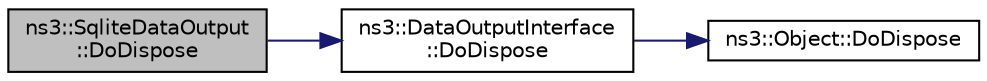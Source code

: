 digraph "ns3::SqliteDataOutput::DoDispose"
{
  edge [fontname="Helvetica",fontsize="10",labelfontname="Helvetica",labelfontsize="10"];
  node [fontname="Helvetica",fontsize="10",shape=record];
  rankdir="LR";
  Node1 [label="ns3::SqliteDataOutput\l::DoDispose",height=0.2,width=0.4,color="black", fillcolor="grey75", style="filled", fontcolor="black"];
  Node1 -> Node2 [color="midnightblue",fontsize="10",style="solid"];
  Node2 [label="ns3::DataOutputInterface\l::DoDispose",height=0.2,width=0.4,color="black", fillcolor="white", style="filled",URL="$d9/dd6/classns3_1_1DataOutputInterface.html#af8c5094cc3f5ca17db60850c0e8377f5"];
  Node2 -> Node3 [color="midnightblue",fontsize="10",style="solid"];
  Node3 [label="ns3::Object::DoDispose",height=0.2,width=0.4,color="black", fillcolor="white", style="filled",URL="$d9/d77/classns3_1_1Object.html#a475d429a75d302d4775f4ae32479b287"];
}
